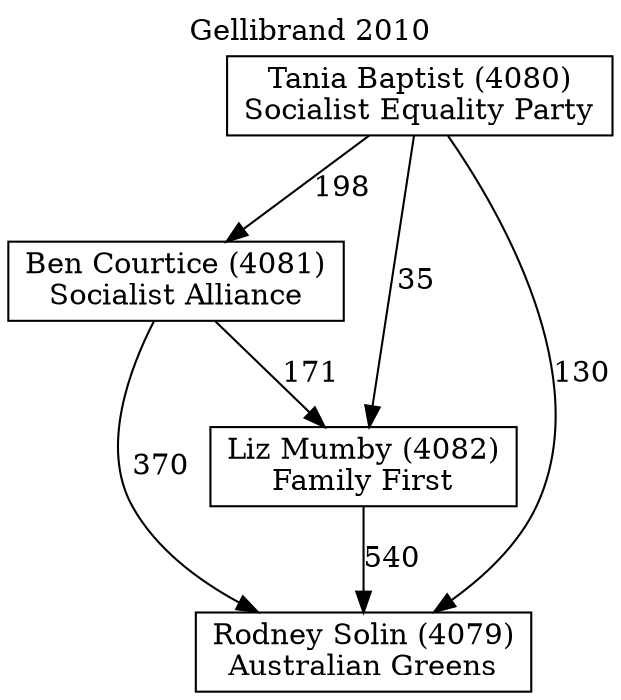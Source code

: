 // House preference flow
digraph "Rodney Solin (4079)_Gellibrand_2010" {
	graph [label="Gellibrand 2010" labelloc=t mclimit=10]
	node [shape=box]
	"Ben Courtice (4081)" [label="Ben Courtice (4081)
Socialist Alliance"]
	"Liz Mumby (4082)" [label="Liz Mumby (4082)
Family First"]
	"Rodney Solin (4079)" [label="Rodney Solin (4079)
Australian Greens"]
	"Tania Baptist (4080)" [label="Tania Baptist (4080)
Socialist Equality Party"]
	"Ben Courtice (4081)" -> "Liz Mumby (4082)" [label=171]
	"Ben Courtice (4081)" -> "Rodney Solin (4079)" [label=370]
	"Liz Mumby (4082)" -> "Rodney Solin (4079)" [label=540]
	"Tania Baptist (4080)" -> "Ben Courtice (4081)" [label=198]
	"Tania Baptist (4080)" -> "Liz Mumby (4082)" [label=35]
	"Tania Baptist (4080)" -> "Rodney Solin (4079)" [label=130]
}
